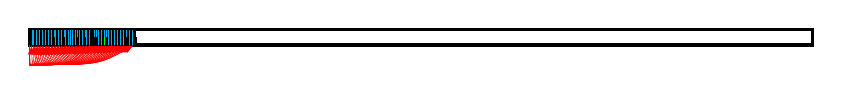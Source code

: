 
%%%%%%%%%%%%%%%%%%% VM 0
\filldraw[draw=black,fill=lightgray,very thick] (0.0,0.0) rectangle (0.028,0.2);
\filldraw[draw=black,fill=white, very thick] (0.028,0.0) rectangle (9.944,0.2);
%%%% JOB 10212
\filldraw[draw=black,fill=cyan, very thin] (0.028,0.0) rectangle (0.059,0.2);
%%%% JOB 10213
\filldraw[draw=black,fill=cyan, very thin] (0.059,0.0) rectangle (0.075,0.2);
%%%% JOB 10214
\filldraw[draw=black,fill=cyan, very thin] (0.075,0.0) rectangle (0.102,0.2);
%%%% JOB 10215
\filldraw[draw=black,fill=cyan, very thin] (0.102,0.0) rectangle (0.115,0.2);
%%%% JOB 10216
\filldraw[draw=black,fill=cyan, very thin] (0.115,0.0) rectangle (0.139,0.2);
%%%% JOB 10217
\filldraw[draw=black,fill=cyan, very thin] (0.139,0.0) rectangle (0.149,0.2);
%%%% JOB 10218
\filldraw[draw=black,fill=cyan, very thin] (0.149,0.0) rectangle (0.173,0.2);
%%%% JOB 10219
\filldraw[draw=black,fill=cyan, very thin] (0.173,0.0) rectangle (0.186,0.2);
%%%% JOB 10220
\filldraw[draw=black,fill=cyan, very thin] (0.186,0.0) rectangle (0.213,0.2);
%%%% JOB 10221
\filldraw[draw=black,fill=cyan, very thin] (0.213,0.0) rectangle (0.226,0.2);
%%%% JOB 10222
\filldraw[draw=black,fill=cyan, very thin] (0.226,0.0) rectangle (0.252,0.2);
%%%% JOB 10223
\filldraw[draw=black,fill=cyan, very thin] (0.252,0.0) rectangle (0.268,0.2);
%%%% JOB 10224
\filldraw[draw=black,fill=cyan, very thin] (0.268,0.0) rectangle (0.295,0.2);
%%%% JOB 10225
\filldraw[draw=black,fill=cyan, very thin] (0.295,0.0) rectangle (0.31,0.2);
%%%% JOB 10226
\filldraw[draw=black,fill=cyan, very thin] (0.31,0.0) rectangle (0.337,0.2);
%%%% JOB 10227
\filldraw[draw=black,fill=cyan, very thin] (0.337,0.0) rectangle (0.35,0.2);
%%%% JOB 10228
\filldraw[draw=black,fill=cyan, very thin] (0.35,0.0) rectangle (0.376,0.2);
%%%% JOB 10229
\filldraw[draw=black,fill=cyan, very thin] (0.376,0.0) rectangle (0.392,0.2);
%%%% JOB 10230
\filldraw[draw=black,fill=cyan, very thin] (0.392,0.0) rectangle (0.421,0.2);
%%%% JOB 10231
\filldraw[draw=black,fill=cyan, very thin] (0.421,0.0) rectangle (0.437,0.2);
%%%% JOB 10232
\filldraw[draw=black,fill=cyan, very thin] (0.437,0.0) rectangle (0.464,0.2);
%%%% JOB 10233
\filldraw[draw=black,fill=cyan, very thin] (0.464,0.0) rectangle (0.482,0.2);
%%%% JOB 10234
\filldraw[draw=black,fill=cyan, very thin] (0.482,0.0) rectangle (0.509,0.2);
%%%% JOB 10235
\filldraw[draw=black,fill=cyan, very thin] (0.509,0.0) rectangle (0.527,0.2);
%%%% JOB 10236
\filldraw[draw=black,fill=cyan, very thin] (0.527,0.0) rectangle (0.553,0.2);
%%%% JOB 10237
\filldraw[draw=black,fill=cyan, very thin] (0.553,0.0) rectangle (0.572,0.2);
%%%% JOB 10238
\filldraw[draw=black,fill=cyan, very thin] (0.572,0.0) rectangle (0.601,0.2);
%%%% JOB 10239
\filldraw[draw=black,fill=cyan, very thin] (0.601,0.0) rectangle (0.617,0.2);
%%%% JOB 10240
\filldraw[draw=black,fill=cyan, very thin] (0.617,0.0) rectangle (0.643,0.2);
%%%% JOB 10241
\filldraw[draw=black,fill=cyan, very thin] (0.643,0.0) rectangle (0.662,0.2);
%%%% JOB 10242
\filldraw[draw=black,fill=cyan, very thin] (0.662,0.0) rectangle (0.688,0.2);
%%%% JOB 10243
\filldraw[draw=black,fill=cyan, very thin] (0.688,0.0) rectangle (0.704,0.2);
%%%% JOB 10244
\filldraw[draw=black,fill=cyan, very thin] (0.704,0.0) rectangle (0.73,0.2);
%%%% JOB 10245
\filldraw[draw=black,fill=cyan, very thin] (0.73,0.0) rectangle (0.744,0.2);
%%%% JOB 10246
\filldraw[draw=black,fill=cyan, very thin] (0.744,0.0) rectangle (0.77,0.2);
%%%% JOB 10247
\filldraw[draw=black,fill=cyan, very thin] (0.77,0.0) rectangle (0.786,0.2);
%%%% JOB 10248
\filldraw[draw=black,fill=cyan, very thin] (0.786,0.0) rectangle (0.799,0.2);
%%%% JOB 10249
\filldraw[draw=black,fill=cyan, very thin] (0.799,0.0) rectangle (0.815,0.2);
%%%% JOB 10250
\filldraw[draw=black,fill=cyan, very thin] (0.815,0.0) rectangle (0.841,0.2);
%%%% JOB 10251
\filldraw[draw=black,fill=cyan, very thin] (0.841,0.0) rectangle (0.857,0.2);
%%%% JOB 10252
\filldraw[draw=black,fill=cyan, very thin] (0.857,0.0) rectangle (0.884,0.2);
%%%% JOB 10253
\filldraw[draw=black,fill=cyan, very thin] (0.884,0.0) rectangle (0.9,0.2);
%%%% JOB 10254
\filldraw[draw=black,fill=cyan, very thin] (0.9,0.0) rectangle (0.926,0.2);
%%%% JOB 10255
\filldraw[draw=black,fill=cyan, very thin] (0.926,0.0) rectangle (0.942,0.2);
%%%% JOB 10256
\filldraw[draw=black,fill=cyan, very thin] (0.942,0.0) rectangle (0.968,0.2);
%%%% JOB 10257
\filldraw[draw=black,fill=cyan, very thin] (0.968,0.0) rectangle (0.984,0.2);
%%%% JOB 10258
\filldraw[draw=black,fill=cyan, very thin] (0.984,0.0) rectangle (1.01,0.2);
%%%% JOB 10259
\filldraw[draw=black,fill=cyan, very thin] (1.01,0.0) rectangle (1.026,0.2);
%%%% JOB 10260
\filldraw[draw=black,fill=cyan, very thin] (1.026,0.0) rectangle (1.053,0.2);
%%%% JOB 10261
\filldraw[draw=black,fill=cyan, very thin] (1.053,0.0) rectangle (1.066,0.2);
%%%% JOB 10262
\filldraw[draw=black,fill=cyan, very thin] (1.066,0.0) rectangle (1.092,0.2);
%%%% JOB 10263
\filldraw[draw=black,fill=cyan, very thin] (1.092,0.0) rectangle (1.106,0.2);
%%%% JOB 10264
\filldraw[draw=black,fill=cyan, very thin] (1.106,0.0) rectangle (1.132,0.2);
%%%% JOB 10265
\filldraw[draw=black,fill=cyan, very thin] (1.132,0.0) rectangle (1.145,0.2);
%%%% JOB 10266
\filldraw[draw=black,fill=cyan, very thin] (1.145,0.0) rectangle (1.172,0.2);
%%%% JOB 10267
\filldraw[draw=black,fill=cyan, very thin] (1.172,0.0) rectangle (1.185,0.2);
%%%% JOB 10268
\filldraw[draw=black,fill=cyan, very thin] (1.185,0.0) rectangle (1.211,0.2);
%%%% JOB 10269
\filldraw[draw=black,fill=cyan, very thin] (1.211,0.0) rectangle (1.224,0.2);
%%%% JOB 10270
\filldraw[draw=black,fill=cyan, very thin] (1.224,0.0) rectangle (1.248,0.2);
%%%% JOB 10271
\filldraw[draw=black,fill=cyan, very thin] (1.248,0.0) rectangle (1.259,0.2);
%%%% JOB 10272
\filldraw[draw=black,fill=cyan, very thin] (1.259,0.0) rectangle (1.283,0.2);
%%%% JOB 10273
\filldraw[draw=black,fill=cyan, very thin] (1.283,0.0) rectangle (1.298,0.2);
%%%% JOB 10274
\filldraw[draw=black,fill=cyan, very thin] (1.298,0.0) rectangle (1.32,0.2);
%%%% JOB 10275
\filldraw[draw=black,fill=cyan, very thin] (1.32,0.0) rectangle (1.33,0.2);
%%%% JOB 10276
\filldraw[draw=black,fill=cyan, very thin] (1.33,0.0) rectangle (1.346,0.2);
\draw[->,color=red,>=latex,very thin] (0.0,0.0) -- (0.0,-0.25) .. controls (0.019,-0.25) .. (0.028,0.0);
\draw[->,color=red,>=latex,very thin] (0.0,0.0) -- (0.0,-0.25) .. controls (0.04,-0.25) .. (0.059,0.0);
\draw[->,color=red,>=latex,very thin] (0.0,0.0) -- (0.0,-0.25) .. controls (0.05,-0.25) .. (0.075,0.0);
\draw[->,color=red,>=latex,very thin] (0.0,0.0) -- (0.0,-0.25) .. controls (0.068,-0.25) .. (0.102,0.0);
\draw[->,color=red,>=latex,very thin] (0.0,0.0) -- (0.0,-0.25) .. controls (0.077,-0.25) .. (0.115,0.0);
\draw[->,color=red,>=latex,very thin] (0.0,0.0) -- (0.0,-0.25) .. controls (0.092,-0.25) .. (0.139,0.0);
\draw[->,color=red,>=latex,very thin] (0.0,0.0) -- (0.0,-0.25) .. controls (0.1,-0.25) .. (0.149,0.0);
\draw[->,color=red,>=latex,very thin] (0.0,0.0) -- (0.0,-0.25) .. controls (0.115,-0.25) .. (0.173,0.0);
\draw[->,color=red,>=latex,very thin] (0.0,0.0) -- (0.0,-0.25) .. controls (0.124,-0.25) .. (0.186,0.0);
\draw[->,color=red,>=latex,very thin] (0.0,0.0) -- (0.0,-0.25) .. controls (0.142,-0.25) .. (0.213,0.0);
\draw[->,color=red,>=latex,very thin] (0.0,0.0) -- (0.0,-0.25) .. controls (0.151,-0.25) .. (0.226,0.0);
\draw[->,color=red,>=latex,very thin] (0.0,0.0) -- (0.0,-0.25) .. controls (0.168,-0.25) .. (0.252,0.0);
\draw[->,color=red,>=latex,very thin] (0.0,0.0) -- (0.0,-0.25) .. controls (0.179,-0.25) .. (0.268,0.0);
\draw[->,color=red,>=latex,very thin] (0.0,0.0) -- (0.0,-0.25) .. controls (0.196,-0.25) .. (0.295,0.0);
\draw[->,color=red,>=latex,very thin] (0.0,0.0) -- (0.0,-0.25) .. controls (0.207,-0.25) .. (0.31,0.0);
\draw[->,color=red,>=latex,very thin] (0.0,0.0) -- (0.0,-0.25) .. controls (0.225,-0.25) .. (0.337,0.0);
\draw[->,color=red,>=latex,very thin] (0.0,0.0) -- (0.0,-0.25) .. controls (0.233,-0.25) .. (0.35,0.0);
\draw[->,color=red,>=latex,very thin] (0.0,0.0) -- (0.0,-0.25) .. controls (0.251,-0.25) .. (0.376,0.0);
\draw[->,color=red,>=latex,very thin] (0.0,0.0) -- (0.0,-0.25) .. controls (0.262,-0.25) .. (0.392,0.0);
\draw[->,color=red,>=latex,very thin] (0.0,0.0) -- (0.0,-0.25) .. controls (0.281,-0.25) .. (0.421,0.0);
\draw[->,color=red,>=latex,very thin] (0.0,0.0) -- (0.0,-0.25) .. controls (0.292,-0.25) .. (0.437,0.0);
\draw[->,color=red,>=latex,very thin] (0.0,0.0) -- (0.0,-0.25) .. controls (0.309,-0.25) .. (0.464,0.0);
\draw[->,color=red,>=latex,very thin] (0.0,0.0) -- (0.0,-0.25) .. controls (0.321,-0.25) .. (0.482,0.0);
\draw[->,color=red,>=latex,very thin] (0.0,0.0) -- (0.0,-0.25) .. controls (0.339,-0.25) .. (0.509,0.0);
\draw[->,color=red,>=latex,very thin] (0.0,0.0) -- (0.0,-0.25) .. controls (0.351,-0.25) .. (0.527,0.0);
\draw[->,color=red,>=latex,very thin] (0.0,0.0) -- (0.0,-0.25) .. controls (0.369,-0.25) .. (0.553,0.0);
\draw[->,color=red,>=latex,very thin] (0.0,0.0) -- (0.0,-0.25) .. controls (0.381,-0.25) .. (0.572,0.0);
\draw[->,color=red,>=latex,very thin] (0.0,0.0) -- (0.0,-0.25) .. controls (0.401,-0.25) .. (0.601,0.0);
\draw[->,color=red,>=latex,very thin] (0.0,0.0) -- (0.0,-0.25) .. controls (0.411,-0.25) .. (0.617,0.0);
\draw[->,color=red,>=latex,very thin] (0.0,0.0) -- (0.0,-0.25) .. controls (0.429,-0.25) .. (0.643,0.0);
\draw[->,color=red,>=latex,very thin] (0.0,0.0) -- (0.0,-0.25) .. controls (0.441,-0.25) .. (0.662,0.0);
\draw[->,color=red,>=latex,very thin] (0.0,0.0) -- (0.0,-0.25) .. controls (0.459,-0.25) .. (0.688,0.0);
\draw[->,color=red,>=latex,very thin] (0.0,0.0) -- (0.0,-0.25) .. controls (0.469,-0.25) .. (0.704,0.0);
\draw[->,color=red,>=latex,very thin] (0.0,0.0) -- (0.0,-0.25) .. controls (0.487,-0.25) .. (0.73,0.0);
\draw[->,color=red,>=latex,very thin] (0.0,0.0) -- (0.0,-0.25) .. controls (0.496,-0.25) .. (0.744,0.0);
\draw[->,color=red,>=latex,very thin] (0.0,0.0) -- (0.0,-0.25) .. controls (0.513,-0.25) .. (0.77,0.0);
\draw[->,color=red,>=latex,very thin] (0.0,0.0) -- (0.0,-0.25) .. controls (0.524,-0.25) .. (0.786,0.0);
\draw[->,color=red,>=latex,very thin] (0.0,0.0) -- (0.0,-0.25) .. controls (0.533,-0.25) .. (0.799,0.0);
\draw[->,color=red,>=latex,very thin] (0.0,0.0) -- (0.0,-0.25) .. controls (0.543,-0.25) .. (0.815,0.0);
\draw[->,color=red,>=latex,very thin] (0.0,0.0) -- (0.0,-0.25) .. controls (0.561,-0.25) .. (0.841,0.0);
\draw[->,color=red,>=latex,very thin] (0.0,0.0) -- (0.0,-0.25) .. controls (0.572,-0.25) .. (0.857,0.0);
\draw[->,color=red,>=latex,very thin] (0.0,0.0) -- (0.0,-0.25) .. controls (0.589,-0.25) .. (0.884,0.0);
\draw[->,color=red,>=latex,very thin] (0.0,0.0) -- (0.0,-0.25) .. controls (0.6,-0.25) .. (0.9,0.0);
\draw[->,color=red,>=latex,very thin] (0.0,0.0) -- (0.0,-0.25) .. controls (0.617,-0.25) .. (0.926,0.0);
\draw[->,color=red,>=latex,very thin] (0.0,0.0) -- (0.0,-0.25) .. controls (0.628,-0.25) .. (0.942,0.0);
\draw[->,color=red,>=latex,very thin] (0.0,0.0) -- (0.0,-0.25) .. controls (0.645,-0.25) .. (0.968,0.0);
\draw[->,color=red,>=latex,very thin] (0.0,0.0) -- (0.0,-0.25) .. controls (0.656,-0.25) .. (0.984,0.0);
\draw[->,color=red,>=latex,very thin] (0.0,0.0) -- (0.0,-0.25) .. controls (0.674,-0.25) .. (1.01,0.0);
\draw[->,color=red,>=latex,very thin] (0.0,0.0) -- (0.0,-0.25) .. controls (0.684,-0.25) .. (1.026,0.0);
\draw[->,color=red,>=latex,very thin] (0.0,0.0) -- (0.0,-0.25) .. controls (0.702,-0.25) .. (1.053,0.0);
\draw[->,color=red,>=latex,very thin] (0.0,0.0) -- (0.0,-0.25) .. controls (0.711,-0.25) .. (1.066,0.0);
\draw[->,color=red,>=latex,very thin] (0.0,0.0) -- (0.0,-0.25) .. controls (0.728,-0.25) .. (1.092,0.0);
\draw[->,color=red,>=latex,very thin] (0.0,0.0) -- (0.0,-0.25) .. controls (0.737,-0.25) .. (1.106,0.0);
\draw[->,color=red,>=latex,very thin] (0.0,0.0) -- (0.0,-0.25) .. controls (0.755,-0.25) .. (1.132,0.0);
\draw[->,color=red,>=latex,very thin] (0.0,0.0) -- (0.0,-0.25) .. controls (0.763,-0.25) .. (1.145,0.0);
\draw[->,color=red,>=latex,very thin] (0.0,0.0) -- (0.0,-0.25) .. controls (0.781,-0.25) .. (1.172,0.0);
\draw[->,color=red,>=latex,very thin] (0.0,0.0) -- (0.0,-0.25) .. controls (0.79,-0.25) .. (1.185,0.0);
\draw[->,color=red,>=latex,very thin] (0.0,0.0) -- (0.0,-0.25) .. controls (0.807,-0.25) .. (1.211,0.0);
\draw[->,color=red,>=latex,very thin] (0.0,0.0) -- (0.0,-0.25) .. controls (0.816,-0.25) .. (1.224,0.0);
\draw[->,color=red,>=latex,very thin] (0.0,0.0) -- (0.0,-0.25) .. controls (0.832,-0.25) .. (1.248,0.0);
\draw[->,color=red,>=latex,very thin] (0.0,0.0) -- (0.0,-0.25) .. controls (0.839,-0.25) .. (1.259,0.0);
\draw[->,color=red,>=latex,very thin] (0.0,0.0) -- (0.0,-0.25) .. controls (0.855,-0.25) .. (1.283,0.0);
\draw[->,color=red,>=latex,very thin] (0.0,0.0) -- (0.0,-0.25) .. controls (0.866,-0.25) .. (1.298,0.0);
\draw[->,color=red,>=latex,very thin] (0.0,0.0) -- (0.0,-0.25) .. controls (0.88,-0.25) .. (1.32,0.0);
\draw[->,color=red,>=latex,very thin] (0.0,0.0) -- (0.0,-0.25) .. controls (0.887,-0.25) .. (1.33,0.0);
\filldraw[draw=black,fill=green,very thin] (0.059,0.0) rectangle (0.058,0.1);
\filldraw[draw=black,fill=green,very thin] (0.075,0.0) rectangle (0.076,0.1);
\filldraw[draw=black,fill=green,very thin] (0.102,0.0) rectangle (0.106,0.1);
\filldraw[draw=black,fill=green,very thin] (0.115,0.0) rectangle (0.118,0.1);
\filldraw[draw=black,fill=green,very thin] (0.139,0.0) rectangle (0.146,0.1);
\filldraw[draw=black,fill=green,very thin] (0.149,0.0) rectangle (0.15,0.1);
\filldraw[draw=black,fill=green,very thin] (0.173,0.0) rectangle (0.18,0.1);
\filldraw[draw=black,fill=green,very thin] (0.186,0.0) rectangle (0.184,0.1);
\filldraw[draw=black,fill=green,very thin] (0.213,0.0) rectangle (0.217,0.1);
\filldraw[draw=black,fill=green,very thin] (0.226,0.0) rectangle (0.227,0.1);
\filldraw[draw=black,fill=green,very thin] (0.252,0.0) rectangle (0.256,0.1);
\filldraw[draw=black,fill=green,very thin] (0.268,0.0) rectangle (0.269,0.1);
\filldraw[draw=black,fill=green,very thin] (0.295,0.0) rectangle (0.299,0.1);
\filldraw[draw=black,fill=green,very thin] (0.31,0.0) rectangle (0.311,0.1);
\filldraw[draw=black,fill=green,very thin] (0.337,0.0) rectangle (0.341,0.1);
\filldraw[draw=black,fill=green,very thin] (0.35,0.0) rectangle (0.354,0.1);
\filldraw[draw=black,fill=green,very thin] (0.376,0.0) rectangle (0.381,0.1);
\filldraw[draw=black,fill=green,very thin] (0.392,0.0) rectangle (0.396,0.1);
\filldraw[draw=black,fill=green,very thin] (0.421,0.0) rectangle (0.423,0.1);
\filldraw[draw=black,fill=green,very thin] (0.437,0.0) rectangle (0.444,0.1);
\filldraw[draw=black,fill=green,very thin] (0.464,0.0) rectangle (0.468,0.1);
\filldraw[draw=black,fill=green,very thin] (0.482,0.0) rectangle (0.486,0.1);
\filldraw[draw=black,fill=green,very thin] (0.509,0.0) rectangle (0.513,0.1);
\filldraw[draw=black,fill=green,very thin] (0.527,0.0) rectangle (0.534,0.1);
\filldraw[draw=black,fill=green,very thin] (0.553,0.0) rectangle (0.558,0.1);
\filldraw[draw=black,fill=green,very thin] (0.572,0.0) rectangle (0.576,0.1);
\filldraw[draw=black,fill=green,very thin] (0.601,0.0) rectangle (0.603,0.1);
\filldraw[draw=black,fill=green,very thin] (0.617,0.0) rectangle (0.62,0.1);
\filldraw[draw=black,fill=green,very thin] (0.643,0.0) rectangle (0.647,0.1);
\filldraw[draw=black,fill=green,very thin] (0.662,0.0) rectangle (0.666,0.1);
\filldraw[draw=black,fill=green,very thin] (0.688,0.0) rectangle (0.692,0.1);
\filldraw[draw=black,fill=green,very thin] (0.704,0.0) rectangle (0.708,0.1);
\filldraw[draw=black,fill=green,very thin] (0.73,0.0) rectangle (0.735,0.1);
\filldraw[draw=black,fill=green,very thin] (0.744,0.0) rectangle (0.747,0.1);
\filldraw[draw=black,fill=green,very thin] (0.77,0.0) rectangle (0.774,0.1);
\filldraw[draw=black,fill=green,very thin] (0.786,0.0) rectangle (0.79,0.1);
\filldraw[draw=black,fill=green,very thin] (0.799,0.0) rectangle (0.803,0.1);
\filldraw[draw=black,fill=green,very thin] (0.815,0.0) rectangle (0.824,0.1);
\filldraw[draw=black,fill=green,very thin] (0.841,0.0) rectangle (0.846,0.1);
\filldraw[draw=black,fill=green,very thin] (0.857,0.0) rectangle (0.864,0.1);
\filldraw[draw=black,fill=green,very thin] (0.884,0.0) rectangle (0.888,0.1);
\filldraw[draw=black,fill=green,very thin] (0.9,0.0) rectangle (0.903,0.1);
\filldraw[draw=black,fill=green,very thin] (0.926,0.0) rectangle (0.93,0.1);
\filldraw[draw=black,fill=green,very thin] (0.942,0.0) rectangle (0.945,0.1);
\filldraw[draw=black,fill=green,very thin] (0.968,0.0) rectangle (0.972,0.1);
\filldraw[draw=black,fill=green,very thin] (0.984,0.0) rectangle (0.988,0.1);
\filldraw[draw=black,fill=green,very thin] (1.01,0.0) rectangle (1.015,0.1);
\filldraw[draw=black,fill=green,very thin] (1.026,0.0) rectangle (1.03,0.1);
\filldraw[draw=black,fill=green,very thin] (1.053,0.0) rectangle (1.057,0.1);
\filldraw[draw=black,fill=green,very thin] (1.066,0.0) rectangle (1.069,0.1);
\filldraw[draw=black,fill=green,very thin] (1.092,0.0) rectangle (1.097,0.1);
\filldraw[draw=black,fill=green,very thin] (1.106,0.0) rectangle (1.109,0.1);
\filldraw[draw=black,fill=green,very thin] (1.132,0.0) rectangle (1.136,0.1);
\filldraw[draw=black,fill=green,very thin] (1.145,0.0) rectangle (1.146,0.1);
\filldraw[draw=black,fill=green,very thin] (1.172,0.0) rectangle (1.176,0.1);
\filldraw[draw=black,fill=green,very thin] (1.185,0.0) rectangle (1.186,0.1);
\filldraw[draw=black,fill=green,very thin] (1.211,0.0) rectangle (1.215,0.1);
\filldraw[draw=black,fill=green,very thin] (1.224,0.0) rectangle (1.225,0.1);
\filldraw[draw=black,fill=green,very thin] (1.248,0.0) rectangle (1.255,0.1);
\filldraw[draw=black,fill=green,very thin] (1.259,0.0) rectangle (1.257,0.1);
\filldraw[draw=black,fill=green,very thin] (1.283,0.0) rectangle (1.289,0.1);
\filldraw[draw=black,fill=green,very thin] (1.298,0.0) rectangle (1.294,0.1);
\filldraw[draw=black,fill=green,very thin] (1.32,0.0) rectangle (1.329,0.1);
\filldraw[draw=black,fill=green,very thin] (1.33,0.0) rectangle (1.331,0.1);
\filldraw[draw=black,fill=green,very thin] (1.346,0.0) rectangle (1.355,0.1);
\filldraw[draw=black,fill=yellow,very thin] (0.028,0.0) rectangle (0.028,0.1);
